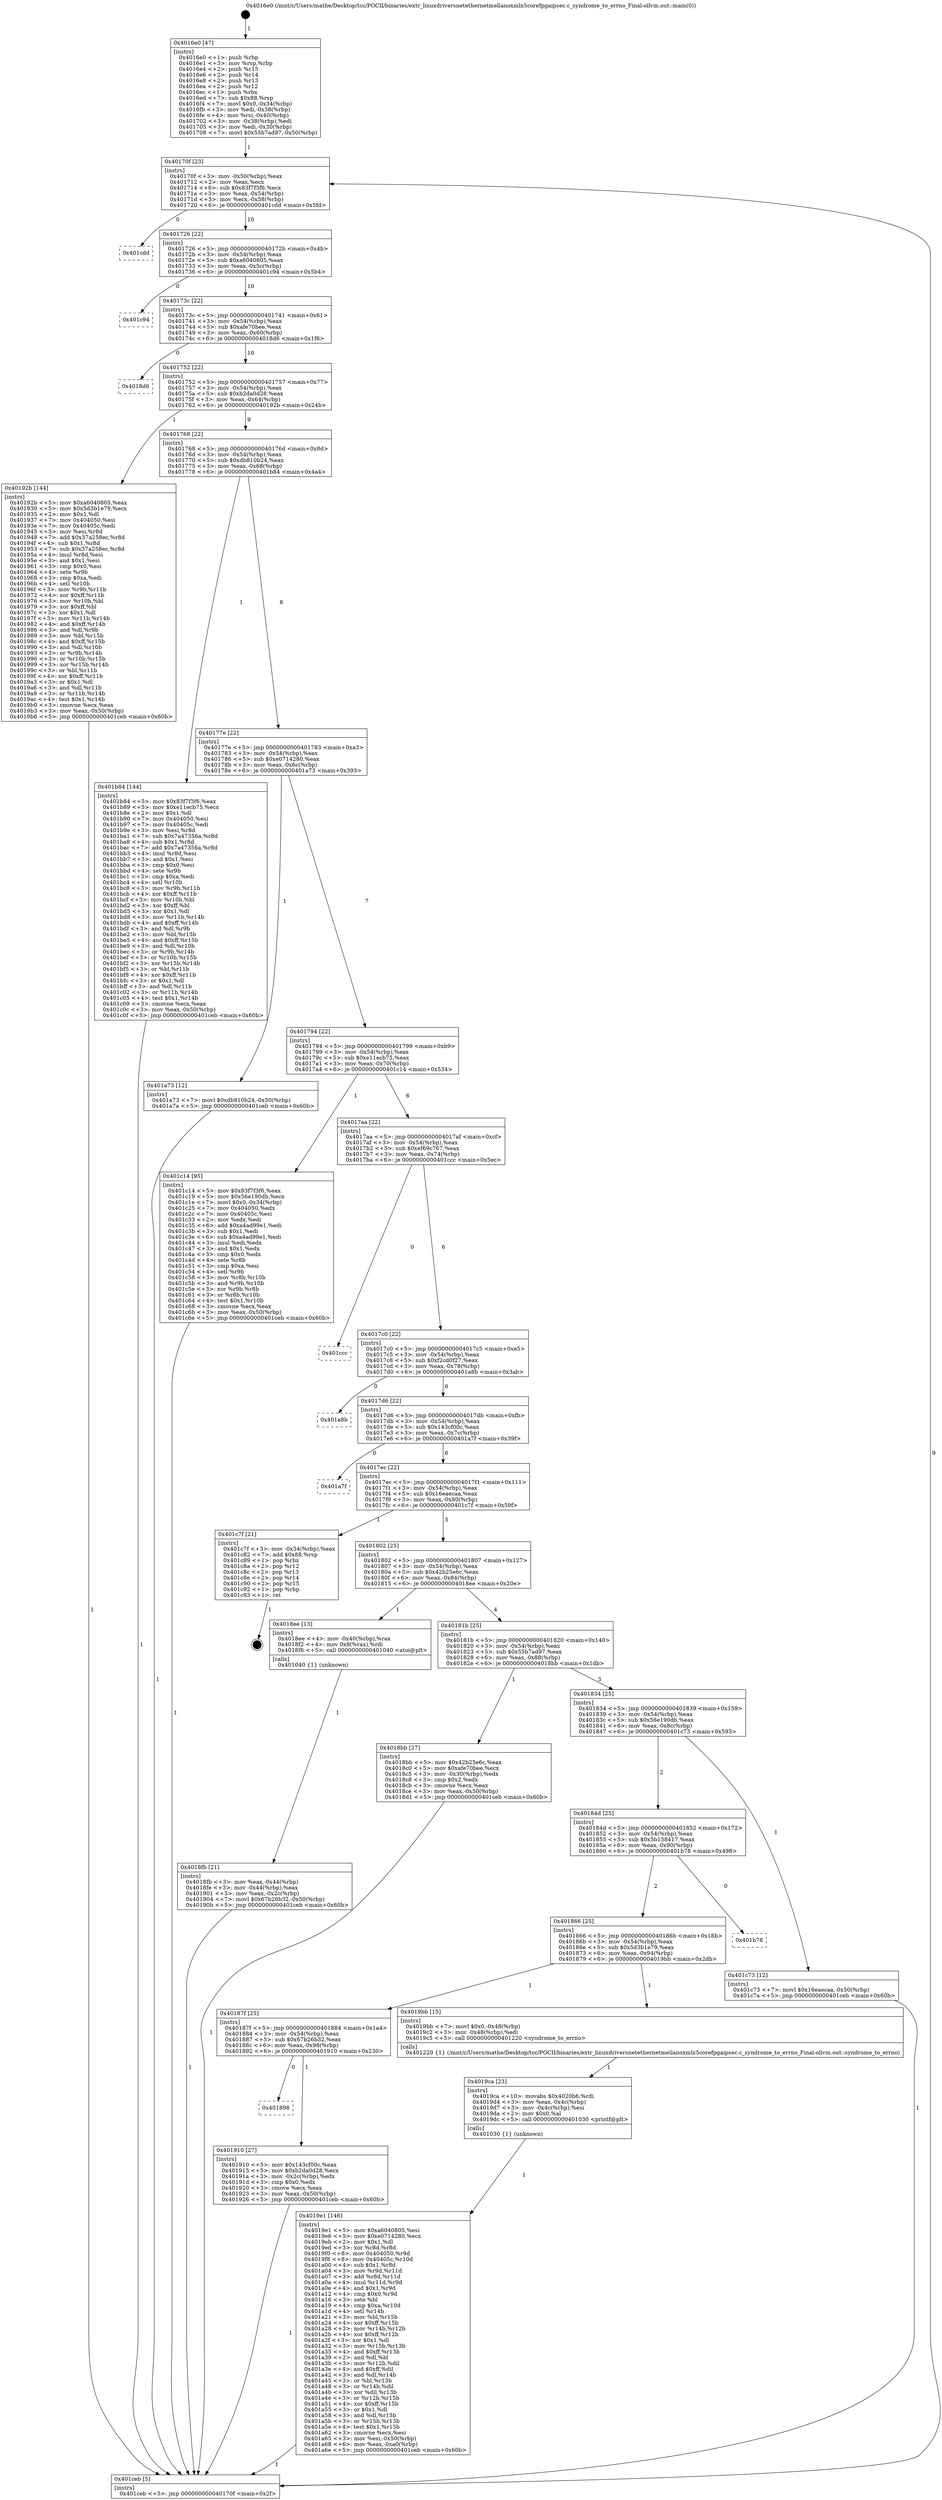 digraph "0x4016e0" {
  label = "0x4016e0 (/mnt/c/Users/mathe/Desktop/tcc/POCII/binaries/extr_linuxdriversnetethernetmellanoxmlx5corefpgaipsec.c_syndrome_to_errno_Final-ollvm.out::main(0))"
  labelloc = "t"
  node[shape=record]

  Entry [label="",width=0.3,height=0.3,shape=circle,fillcolor=black,style=filled]
  "0x40170f" [label="{
     0x40170f [23]\l
     | [instrs]\l
     &nbsp;&nbsp;0x40170f \<+3\>: mov -0x50(%rbp),%eax\l
     &nbsp;&nbsp;0x401712 \<+2\>: mov %eax,%ecx\l
     &nbsp;&nbsp;0x401714 \<+6\>: sub $0x83f7f3f6,%ecx\l
     &nbsp;&nbsp;0x40171a \<+3\>: mov %eax,-0x54(%rbp)\l
     &nbsp;&nbsp;0x40171d \<+3\>: mov %ecx,-0x58(%rbp)\l
     &nbsp;&nbsp;0x401720 \<+6\>: je 0000000000401cdd \<main+0x5fd\>\l
  }"]
  "0x401cdd" [label="{
     0x401cdd\l
  }", style=dashed]
  "0x401726" [label="{
     0x401726 [22]\l
     | [instrs]\l
     &nbsp;&nbsp;0x401726 \<+5\>: jmp 000000000040172b \<main+0x4b\>\l
     &nbsp;&nbsp;0x40172b \<+3\>: mov -0x54(%rbp),%eax\l
     &nbsp;&nbsp;0x40172e \<+5\>: sub $0xa6040805,%eax\l
     &nbsp;&nbsp;0x401733 \<+3\>: mov %eax,-0x5c(%rbp)\l
     &nbsp;&nbsp;0x401736 \<+6\>: je 0000000000401c94 \<main+0x5b4\>\l
  }"]
  Exit [label="",width=0.3,height=0.3,shape=circle,fillcolor=black,style=filled,peripheries=2]
  "0x401c94" [label="{
     0x401c94\l
  }", style=dashed]
  "0x40173c" [label="{
     0x40173c [22]\l
     | [instrs]\l
     &nbsp;&nbsp;0x40173c \<+5\>: jmp 0000000000401741 \<main+0x61\>\l
     &nbsp;&nbsp;0x401741 \<+3\>: mov -0x54(%rbp),%eax\l
     &nbsp;&nbsp;0x401744 \<+5\>: sub $0xafe70bee,%eax\l
     &nbsp;&nbsp;0x401749 \<+3\>: mov %eax,-0x60(%rbp)\l
     &nbsp;&nbsp;0x40174c \<+6\>: je 00000000004018d6 \<main+0x1f6\>\l
  }"]
  "0x4019e1" [label="{
     0x4019e1 [146]\l
     | [instrs]\l
     &nbsp;&nbsp;0x4019e1 \<+5\>: mov $0xa6040805,%esi\l
     &nbsp;&nbsp;0x4019e6 \<+5\>: mov $0xe0714280,%ecx\l
     &nbsp;&nbsp;0x4019eb \<+2\>: mov $0x1,%dl\l
     &nbsp;&nbsp;0x4019ed \<+3\>: xor %r8d,%r8d\l
     &nbsp;&nbsp;0x4019f0 \<+8\>: mov 0x404050,%r9d\l
     &nbsp;&nbsp;0x4019f8 \<+8\>: mov 0x40405c,%r10d\l
     &nbsp;&nbsp;0x401a00 \<+4\>: sub $0x1,%r8d\l
     &nbsp;&nbsp;0x401a04 \<+3\>: mov %r9d,%r11d\l
     &nbsp;&nbsp;0x401a07 \<+3\>: add %r8d,%r11d\l
     &nbsp;&nbsp;0x401a0a \<+4\>: imul %r11d,%r9d\l
     &nbsp;&nbsp;0x401a0e \<+4\>: and $0x1,%r9d\l
     &nbsp;&nbsp;0x401a12 \<+4\>: cmp $0x0,%r9d\l
     &nbsp;&nbsp;0x401a16 \<+3\>: sete %bl\l
     &nbsp;&nbsp;0x401a19 \<+4\>: cmp $0xa,%r10d\l
     &nbsp;&nbsp;0x401a1d \<+4\>: setl %r14b\l
     &nbsp;&nbsp;0x401a21 \<+3\>: mov %bl,%r15b\l
     &nbsp;&nbsp;0x401a24 \<+4\>: xor $0xff,%r15b\l
     &nbsp;&nbsp;0x401a28 \<+3\>: mov %r14b,%r12b\l
     &nbsp;&nbsp;0x401a2b \<+4\>: xor $0xff,%r12b\l
     &nbsp;&nbsp;0x401a2f \<+3\>: xor $0x1,%dl\l
     &nbsp;&nbsp;0x401a32 \<+3\>: mov %r15b,%r13b\l
     &nbsp;&nbsp;0x401a35 \<+4\>: and $0xff,%r13b\l
     &nbsp;&nbsp;0x401a39 \<+2\>: and %dl,%bl\l
     &nbsp;&nbsp;0x401a3b \<+3\>: mov %r12b,%dil\l
     &nbsp;&nbsp;0x401a3e \<+4\>: and $0xff,%dil\l
     &nbsp;&nbsp;0x401a42 \<+3\>: and %dl,%r14b\l
     &nbsp;&nbsp;0x401a45 \<+3\>: or %bl,%r13b\l
     &nbsp;&nbsp;0x401a48 \<+3\>: or %r14b,%dil\l
     &nbsp;&nbsp;0x401a4b \<+3\>: xor %dil,%r13b\l
     &nbsp;&nbsp;0x401a4e \<+3\>: or %r12b,%r15b\l
     &nbsp;&nbsp;0x401a51 \<+4\>: xor $0xff,%r15b\l
     &nbsp;&nbsp;0x401a55 \<+3\>: or $0x1,%dl\l
     &nbsp;&nbsp;0x401a58 \<+3\>: and %dl,%r15b\l
     &nbsp;&nbsp;0x401a5b \<+3\>: or %r15b,%r13b\l
     &nbsp;&nbsp;0x401a5e \<+4\>: test $0x1,%r13b\l
     &nbsp;&nbsp;0x401a62 \<+3\>: cmovne %ecx,%esi\l
     &nbsp;&nbsp;0x401a65 \<+3\>: mov %esi,-0x50(%rbp)\l
     &nbsp;&nbsp;0x401a68 \<+6\>: mov %eax,-0xa0(%rbp)\l
     &nbsp;&nbsp;0x401a6e \<+5\>: jmp 0000000000401ceb \<main+0x60b\>\l
  }"]
  "0x4018d6" [label="{
     0x4018d6\l
  }", style=dashed]
  "0x401752" [label="{
     0x401752 [22]\l
     | [instrs]\l
     &nbsp;&nbsp;0x401752 \<+5\>: jmp 0000000000401757 \<main+0x77\>\l
     &nbsp;&nbsp;0x401757 \<+3\>: mov -0x54(%rbp),%eax\l
     &nbsp;&nbsp;0x40175a \<+5\>: sub $0xb2da0d28,%eax\l
     &nbsp;&nbsp;0x40175f \<+3\>: mov %eax,-0x64(%rbp)\l
     &nbsp;&nbsp;0x401762 \<+6\>: je 000000000040192b \<main+0x24b\>\l
  }"]
  "0x4019ca" [label="{
     0x4019ca [23]\l
     | [instrs]\l
     &nbsp;&nbsp;0x4019ca \<+10\>: movabs $0x4020b6,%rdi\l
     &nbsp;&nbsp;0x4019d4 \<+3\>: mov %eax,-0x4c(%rbp)\l
     &nbsp;&nbsp;0x4019d7 \<+3\>: mov -0x4c(%rbp),%esi\l
     &nbsp;&nbsp;0x4019da \<+2\>: mov $0x0,%al\l
     &nbsp;&nbsp;0x4019dc \<+5\>: call 0000000000401030 \<printf@plt\>\l
     | [calls]\l
     &nbsp;&nbsp;0x401030 \{1\} (unknown)\l
  }"]
  "0x40192b" [label="{
     0x40192b [144]\l
     | [instrs]\l
     &nbsp;&nbsp;0x40192b \<+5\>: mov $0xa6040805,%eax\l
     &nbsp;&nbsp;0x401930 \<+5\>: mov $0x5d3b1e79,%ecx\l
     &nbsp;&nbsp;0x401935 \<+2\>: mov $0x1,%dl\l
     &nbsp;&nbsp;0x401937 \<+7\>: mov 0x404050,%esi\l
     &nbsp;&nbsp;0x40193e \<+7\>: mov 0x40405c,%edi\l
     &nbsp;&nbsp;0x401945 \<+3\>: mov %esi,%r8d\l
     &nbsp;&nbsp;0x401948 \<+7\>: add $0x37a258ec,%r8d\l
     &nbsp;&nbsp;0x40194f \<+4\>: sub $0x1,%r8d\l
     &nbsp;&nbsp;0x401953 \<+7\>: sub $0x37a258ec,%r8d\l
     &nbsp;&nbsp;0x40195a \<+4\>: imul %r8d,%esi\l
     &nbsp;&nbsp;0x40195e \<+3\>: and $0x1,%esi\l
     &nbsp;&nbsp;0x401961 \<+3\>: cmp $0x0,%esi\l
     &nbsp;&nbsp;0x401964 \<+4\>: sete %r9b\l
     &nbsp;&nbsp;0x401968 \<+3\>: cmp $0xa,%edi\l
     &nbsp;&nbsp;0x40196b \<+4\>: setl %r10b\l
     &nbsp;&nbsp;0x40196f \<+3\>: mov %r9b,%r11b\l
     &nbsp;&nbsp;0x401972 \<+4\>: xor $0xff,%r11b\l
     &nbsp;&nbsp;0x401976 \<+3\>: mov %r10b,%bl\l
     &nbsp;&nbsp;0x401979 \<+3\>: xor $0xff,%bl\l
     &nbsp;&nbsp;0x40197c \<+3\>: xor $0x1,%dl\l
     &nbsp;&nbsp;0x40197f \<+3\>: mov %r11b,%r14b\l
     &nbsp;&nbsp;0x401982 \<+4\>: and $0xff,%r14b\l
     &nbsp;&nbsp;0x401986 \<+3\>: and %dl,%r9b\l
     &nbsp;&nbsp;0x401989 \<+3\>: mov %bl,%r15b\l
     &nbsp;&nbsp;0x40198c \<+4\>: and $0xff,%r15b\l
     &nbsp;&nbsp;0x401990 \<+3\>: and %dl,%r10b\l
     &nbsp;&nbsp;0x401993 \<+3\>: or %r9b,%r14b\l
     &nbsp;&nbsp;0x401996 \<+3\>: or %r10b,%r15b\l
     &nbsp;&nbsp;0x401999 \<+3\>: xor %r15b,%r14b\l
     &nbsp;&nbsp;0x40199c \<+3\>: or %bl,%r11b\l
     &nbsp;&nbsp;0x40199f \<+4\>: xor $0xff,%r11b\l
     &nbsp;&nbsp;0x4019a3 \<+3\>: or $0x1,%dl\l
     &nbsp;&nbsp;0x4019a6 \<+3\>: and %dl,%r11b\l
     &nbsp;&nbsp;0x4019a9 \<+3\>: or %r11b,%r14b\l
     &nbsp;&nbsp;0x4019ac \<+4\>: test $0x1,%r14b\l
     &nbsp;&nbsp;0x4019b0 \<+3\>: cmovne %ecx,%eax\l
     &nbsp;&nbsp;0x4019b3 \<+3\>: mov %eax,-0x50(%rbp)\l
     &nbsp;&nbsp;0x4019b6 \<+5\>: jmp 0000000000401ceb \<main+0x60b\>\l
  }"]
  "0x401768" [label="{
     0x401768 [22]\l
     | [instrs]\l
     &nbsp;&nbsp;0x401768 \<+5\>: jmp 000000000040176d \<main+0x8d\>\l
     &nbsp;&nbsp;0x40176d \<+3\>: mov -0x54(%rbp),%eax\l
     &nbsp;&nbsp;0x401770 \<+5\>: sub $0xdb810b24,%eax\l
     &nbsp;&nbsp;0x401775 \<+3\>: mov %eax,-0x68(%rbp)\l
     &nbsp;&nbsp;0x401778 \<+6\>: je 0000000000401b84 \<main+0x4a4\>\l
  }"]
  "0x401898" [label="{
     0x401898\l
  }", style=dashed]
  "0x401b84" [label="{
     0x401b84 [144]\l
     | [instrs]\l
     &nbsp;&nbsp;0x401b84 \<+5\>: mov $0x83f7f3f6,%eax\l
     &nbsp;&nbsp;0x401b89 \<+5\>: mov $0xe11ecb75,%ecx\l
     &nbsp;&nbsp;0x401b8e \<+2\>: mov $0x1,%dl\l
     &nbsp;&nbsp;0x401b90 \<+7\>: mov 0x404050,%esi\l
     &nbsp;&nbsp;0x401b97 \<+7\>: mov 0x40405c,%edi\l
     &nbsp;&nbsp;0x401b9e \<+3\>: mov %esi,%r8d\l
     &nbsp;&nbsp;0x401ba1 \<+7\>: sub $0x7a47356a,%r8d\l
     &nbsp;&nbsp;0x401ba8 \<+4\>: sub $0x1,%r8d\l
     &nbsp;&nbsp;0x401bac \<+7\>: add $0x7a47356a,%r8d\l
     &nbsp;&nbsp;0x401bb3 \<+4\>: imul %r8d,%esi\l
     &nbsp;&nbsp;0x401bb7 \<+3\>: and $0x1,%esi\l
     &nbsp;&nbsp;0x401bba \<+3\>: cmp $0x0,%esi\l
     &nbsp;&nbsp;0x401bbd \<+4\>: sete %r9b\l
     &nbsp;&nbsp;0x401bc1 \<+3\>: cmp $0xa,%edi\l
     &nbsp;&nbsp;0x401bc4 \<+4\>: setl %r10b\l
     &nbsp;&nbsp;0x401bc8 \<+3\>: mov %r9b,%r11b\l
     &nbsp;&nbsp;0x401bcb \<+4\>: xor $0xff,%r11b\l
     &nbsp;&nbsp;0x401bcf \<+3\>: mov %r10b,%bl\l
     &nbsp;&nbsp;0x401bd2 \<+3\>: xor $0xff,%bl\l
     &nbsp;&nbsp;0x401bd5 \<+3\>: xor $0x1,%dl\l
     &nbsp;&nbsp;0x401bd8 \<+3\>: mov %r11b,%r14b\l
     &nbsp;&nbsp;0x401bdb \<+4\>: and $0xff,%r14b\l
     &nbsp;&nbsp;0x401bdf \<+3\>: and %dl,%r9b\l
     &nbsp;&nbsp;0x401be2 \<+3\>: mov %bl,%r15b\l
     &nbsp;&nbsp;0x401be5 \<+4\>: and $0xff,%r15b\l
     &nbsp;&nbsp;0x401be9 \<+3\>: and %dl,%r10b\l
     &nbsp;&nbsp;0x401bec \<+3\>: or %r9b,%r14b\l
     &nbsp;&nbsp;0x401bef \<+3\>: or %r10b,%r15b\l
     &nbsp;&nbsp;0x401bf2 \<+3\>: xor %r15b,%r14b\l
     &nbsp;&nbsp;0x401bf5 \<+3\>: or %bl,%r11b\l
     &nbsp;&nbsp;0x401bf8 \<+4\>: xor $0xff,%r11b\l
     &nbsp;&nbsp;0x401bfc \<+3\>: or $0x1,%dl\l
     &nbsp;&nbsp;0x401bff \<+3\>: and %dl,%r11b\l
     &nbsp;&nbsp;0x401c02 \<+3\>: or %r11b,%r14b\l
     &nbsp;&nbsp;0x401c05 \<+4\>: test $0x1,%r14b\l
     &nbsp;&nbsp;0x401c09 \<+3\>: cmovne %ecx,%eax\l
     &nbsp;&nbsp;0x401c0c \<+3\>: mov %eax,-0x50(%rbp)\l
     &nbsp;&nbsp;0x401c0f \<+5\>: jmp 0000000000401ceb \<main+0x60b\>\l
  }"]
  "0x40177e" [label="{
     0x40177e [22]\l
     | [instrs]\l
     &nbsp;&nbsp;0x40177e \<+5\>: jmp 0000000000401783 \<main+0xa3\>\l
     &nbsp;&nbsp;0x401783 \<+3\>: mov -0x54(%rbp),%eax\l
     &nbsp;&nbsp;0x401786 \<+5\>: sub $0xe0714280,%eax\l
     &nbsp;&nbsp;0x40178b \<+3\>: mov %eax,-0x6c(%rbp)\l
     &nbsp;&nbsp;0x40178e \<+6\>: je 0000000000401a73 \<main+0x393\>\l
  }"]
  "0x401910" [label="{
     0x401910 [27]\l
     | [instrs]\l
     &nbsp;&nbsp;0x401910 \<+5\>: mov $0x143cf00c,%eax\l
     &nbsp;&nbsp;0x401915 \<+5\>: mov $0xb2da0d28,%ecx\l
     &nbsp;&nbsp;0x40191a \<+3\>: mov -0x2c(%rbp),%edx\l
     &nbsp;&nbsp;0x40191d \<+3\>: cmp $0x0,%edx\l
     &nbsp;&nbsp;0x401920 \<+3\>: cmove %ecx,%eax\l
     &nbsp;&nbsp;0x401923 \<+3\>: mov %eax,-0x50(%rbp)\l
     &nbsp;&nbsp;0x401926 \<+5\>: jmp 0000000000401ceb \<main+0x60b\>\l
  }"]
  "0x401a73" [label="{
     0x401a73 [12]\l
     | [instrs]\l
     &nbsp;&nbsp;0x401a73 \<+7\>: movl $0xdb810b24,-0x50(%rbp)\l
     &nbsp;&nbsp;0x401a7a \<+5\>: jmp 0000000000401ceb \<main+0x60b\>\l
  }"]
  "0x401794" [label="{
     0x401794 [22]\l
     | [instrs]\l
     &nbsp;&nbsp;0x401794 \<+5\>: jmp 0000000000401799 \<main+0xb9\>\l
     &nbsp;&nbsp;0x401799 \<+3\>: mov -0x54(%rbp),%eax\l
     &nbsp;&nbsp;0x40179c \<+5\>: sub $0xe11ecb75,%eax\l
     &nbsp;&nbsp;0x4017a1 \<+3\>: mov %eax,-0x70(%rbp)\l
     &nbsp;&nbsp;0x4017a4 \<+6\>: je 0000000000401c14 \<main+0x534\>\l
  }"]
  "0x40187f" [label="{
     0x40187f [25]\l
     | [instrs]\l
     &nbsp;&nbsp;0x40187f \<+5\>: jmp 0000000000401884 \<main+0x1a4\>\l
     &nbsp;&nbsp;0x401884 \<+3\>: mov -0x54(%rbp),%eax\l
     &nbsp;&nbsp;0x401887 \<+5\>: sub $0x67b26b32,%eax\l
     &nbsp;&nbsp;0x40188c \<+6\>: mov %eax,-0x98(%rbp)\l
     &nbsp;&nbsp;0x401892 \<+6\>: je 0000000000401910 \<main+0x230\>\l
  }"]
  "0x401c14" [label="{
     0x401c14 [95]\l
     | [instrs]\l
     &nbsp;&nbsp;0x401c14 \<+5\>: mov $0x83f7f3f6,%eax\l
     &nbsp;&nbsp;0x401c19 \<+5\>: mov $0x56e190db,%ecx\l
     &nbsp;&nbsp;0x401c1e \<+7\>: movl $0x0,-0x34(%rbp)\l
     &nbsp;&nbsp;0x401c25 \<+7\>: mov 0x404050,%edx\l
     &nbsp;&nbsp;0x401c2c \<+7\>: mov 0x40405c,%esi\l
     &nbsp;&nbsp;0x401c33 \<+2\>: mov %edx,%edi\l
     &nbsp;&nbsp;0x401c35 \<+6\>: add $0xa4ad99e1,%edi\l
     &nbsp;&nbsp;0x401c3b \<+3\>: sub $0x1,%edi\l
     &nbsp;&nbsp;0x401c3e \<+6\>: sub $0xa4ad99e1,%edi\l
     &nbsp;&nbsp;0x401c44 \<+3\>: imul %edi,%edx\l
     &nbsp;&nbsp;0x401c47 \<+3\>: and $0x1,%edx\l
     &nbsp;&nbsp;0x401c4a \<+3\>: cmp $0x0,%edx\l
     &nbsp;&nbsp;0x401c4d \<+4\>: sete %r8b\l
     &nbsp;&nbsp;0x401c51 \<+3\>: cmp $0xa,%esi\l
     &nbsp;&nbsp;0x401c54 \<+4\>: setl %r9b\l
     &nbsp;&nbsp;0x401c58 \<+3\>: mov %r8b,%r10b\l
     &nbsp;&nbsp;0x401c5b \<+3\>: and %r9b,%r10b\l
     &nbsp;&nbsp;0x401c5e \<+3\>: xor %r9b,%r8b\l
     &nbsp;&nbsp;0x401c61 \<+3\>: or %r8b,%r10b\l
     &nbsp;&nbsp;0x401c64 \<+4\>: test $0x1,%r10b\l
     &nbsp;&nbsp;0x401c68 \<+3\>: cmovne %ecx,%eax\l
     &nbsp;&nbsp;0x401c6b \<+3\>: mov %eax,-0x50(%rbp)\l
     &nbsp;&nbsp;0x401c6e \<+5\>: jmp 0000000000401ceb \<main+0x60b\>\l
  }"]
  "0x4017aa" [label="{
     0x4017aa [22]\l
     | [instrs]\l
     &nbsp;&nbsp;0x4017aa \<+5\>: jmp 00000000004017af \<main+0xcf\>\l
     &nbsp;&nbsp;0x4017af \<+3\>: mov -0x54(%rbp),%eax\l
     &nbsp;&nbsp;0x4017b2 \<+5\>: sub $0xef69c767,%eax\l
     &nbsp;&nbsp;0x4017b7 \<+3\>: mov %eax,-0x74(%rbp)\l
     &nbsp;&nbsp;0x4017ba \<+6\>: je 0000000000401ccc \<main+0x5ec\>\l
  }"]
  "0x4019bb" [label="{
     0x4019bb [15]\l
     | [instrs]\l
     &nbsp;&nbsp;0x4019bb \<+7\>: movl $0x0,-0x48(%rbp)\l
     &nbsp;&nbsp;0x4019c2 \<+3\>: mov -0x48(%rbp),%edi\l
     &nbsp;&nbsp;0x4019c5 \<+5\>: call 0000000000401220 \<syndrome_to_errno\>\l
     | [calls]\l
     &nbsp;&nbsp;0x401220 \{1\} (/mnt/c/Users/mathe/Desktop/tcc/POCII/binaries/extr_linuxdriversnetethernetmellanoxmlx5corefpgaipsec.c_syndrome_to_errno_Final-ollvm.out::syndrome_to_errno)\l
  }"]
  "0x401ccc" [label="{
     0x401ccc\l
  }", style=dashed]
  "0x4017c0" [label="{
     0x4017c0 [22]\l
     | [instrs]\l
     &nbsp;&nbsp;0x4017c0 \<+5\>: jmp 00000000004017c5 \<main+0xe5\>\l
     &nbsp;&nbsp;0x4017c5 \<+3\>: mov -0x54(%rbp),%eax\l
     &nbsp;&nbsp;0x4017c8 \<+5\>: sub $0xf2cd0f27,%eax\l
     &nbsp;&nbsp;0x4017cd \<+3\>: mov %eax,-0x78(%rbp)\l
     &nbsp;&nbsp;0x4017d0 \<+6\>: je 0000000000401a8b \<main+0x3ab\>\l
  }"]
  "0x401866" [label="{
     0x401866 [25]\l
     | [instrs]\l
     &nbsp;&nbsp;0x401866 \<+5\>: jmp 000000000040186b \<main+0x18b\>\l
     &nbsp;&nbsp;0x40186b \<+3\>: mov -0x54(%rbp),%eax\l
     &nbsp;&nbsp;0x40186e \<+5\>: sub $0x5d3b1e79,%eax\l
     &nbsp;&nbsp;0x401873 \<+6\>: mov %eax,-0x94(%rbp)\l
     &nbsp;&nbsp;0x401879 \<+6\>: je 00000000004019bb \<main+0x2db\>\l
  }"]
  "0x401a8b" [label="{
     0x401a8b\l
  }", style=dashed]
  "0x4017d6" [label="{
     0x4017d6 [22]\l
     | [instrs]\l
     &nbsp;&nbsp;0x4017d6 \<+5\>: jmp 00000000004017db \<main+0xfb\>\l
     &nbsp;&nbsp;0x4017db \<+3\>: mov -0x54(%rbp),%eax\l
     &nbsp;&nbsp;0x4017de \<+5\>: sub $0x143cf00c,%eax\l
     &nbsp;&nbsp;0x4017e3 \<+3\>: mov %eax,-0x7c(%rbp)\l
     &nbsp;&nbsp;0x4017e6 \<+6\>: je 0000000000401a7f \<main+0x39f\>\l
  }"]
  "0x401b78" [label="{
     0x401b78\l
  }", style=dashed]
  "0x401a7f" [label="{
     0x401a7f\l
  }", style=dashed]
  "0x4017ec" [label="{
     0x4017ec [22]\l
     | [instrs]\l
     &nbsp;&nbsp;0x4017ec \<+5\>: jmp 00000000004017f1 \<main+0x111\>\l
     &nbsp;&nbsp;0x4017f1 \<+3\>: mov -0x54(%rbp),%eax\l
     &nbsp;&nbsp;0x4017f4 \<+5\>: sub $0x16eaecaa,%eax\l
     &nbsp;&nbsp;0x4017f9 \<+3\>: mov %eax,-0x80(%rbp)\l
     &nbsp;&nbsp;0x4017fc \<+6\>: je 0000000000401c7f \<main+0x59f\>\l
  }"]
  "0x40184d" [label="{
     0x40184d [25]\l
     | [instrs]\l
     &nbsp;&nbsp;0x40184d \<+5\>: jmp 0000000000401852 \<main+0x172\>\l
     &nbsp;&nbsp;0x401852 \<+3\>: mov -0x54(%rbp),%eax\l
     &nbsp;&nbsp;0x401855 \<+5\>: sub $0x5b158417,%eax\l
     &nbsp;&nbsp;0x40185a \<+6\>: mov %eax,-0x90(%rbp)\l
     &nbsp;&nbsp;0x401860 \<+6\>: je 0000000000401b78 \<main+0x498\>\l
  }"]
  "0x401c7f" [label="{
     0x401c7f [21]\l
     | [instrs]\l
     &nbsp;&nbsp;0x401c7f \<+3\>: mov -0x34(%rbp),%eax\l
     &nbsp;&nbsp;0x401c82 \<+7\>: add $0x88,%rsp\l
     &nbsp;&nbsp;0x401c89 \<+1\>: pop %rbx\l
     &nbsp;&nbsp;0x401c8a \<+2\>: pop %r12\l
     &nbsp;&nbsp;0x401c8c \<+2\>: pop %r13\l
     &nbsp;&nbsp;0x401c8e \<+2\>: pop %r14\l
     &nbsp;&nbsp;0x401c90 \<+2\>: pop %r15\l
     &nbsp;&nbsp;0x401c92 \<+1\>: pop %rbp\l
     &nbsp;&nbsp;0x401c93 \<+1\>: ret\l
  }"]
  "0x401802" [label="{
     0x401802 [25]\l
     | [instrs]\l
     &nbsp;&nbsp;0x401802 \<+5\>: jmp 0000000000401807 \<main+0x127\>\l
     &nbsp;&nbsp;0x401807 \<+3\>: mov -0x54(%rbp),%eax\l
     &nbsp;&nbsp;0x40180a \<+5\>: sub $0x42b25e6c,%eax\l
     &nbsp;&nbsp;0x40180f \<+6\>: mov %eax,-0x84(%rbp)\l
     &nbsp;&nbsp;0x401815 \<+6\>: je 00000000004018ee \<main+0x20e\>\l
  }"]
  "0x401c73" [label="{
     0x401c73 [12]\l
     | [instrs]\l
     &nbsp;&nbsp;0x401c73 \<+7\>: movl $0x16eaecaa,-0x50(%rbp)\l
     &nbsp;&nbsp;0x401c7a \<+5\>: jmp 0000000000401ceb \<main+0x60b\>\l
  }"]
  "0x4018ee" [label="{
     0x4018ee [13]\l
     | [instrs]\l
     &nbsp;&nbsp;0x4018ee \<+4\>: mov -0x40(%rbp),%rax\l
     &nbsp;&nbsp;0x4018f2 \<+4\>: mov 0x8(%rax),%rdi\l
     &nbsp;&nbsp;0x4018f6 \<+5\>: call 0000000000401040 \<atoi@plt\>\l
     | [calls]\l
     &nbsp;&nbsp;0x401040 \{1\} (unknown)\l
  }"]
  "0x40181b" [label="{
     0x40181b [25]\l
     | [instrs]\l
     &nbsp;&nbsp;0x40181b \<+5\>: jmp 0000000000401820 \<main+0x140\>\l
     &nbsp;&nbsp;0x401820 \<+3\>: mov -0x54(%rbp),%eax\l
     &nbsp;&nbsp;0x401823 \<+5\>: sub $0x55b7ad97,%eax\l
     &nbsp;&nbsp;0x401828 \<+6\>: mov %eax,-0x88(%rbp)\l
     &nbsp;&nbsp;0x40182e \<+6\>: je 00000000004018bb \<main+0x1db\>\l
  }"]
  "0x4018fb" [label="{
     0x4018fb [21]\l
     | [instrs]\l
     &nbsp;&nbsp;0x4018fb \<+3\>: mov %eax,-0x44(%rbp)\l
     &nbsp;&nbsp;0x4018fe \<+3\>: mov -0x44(%rbp),%eax\l
     &nbsp;&nbsp;0x401901 \<+3\>: mov %eax,-0x2c(%rbp)\l
     &nbsp;&nbsp;0x401904 \<+7\>: movl $0x67b26b32,-0x50(%rbp)\l
     &nbsp;&nbsp;0x40190b \<+5\>: jmp 0000000000401ceb \<main+0x60b\>\l
  }"]
  "0x4018bb" [label="{
     0x4018bb [27]\l
     | [instrs]\l
     &nbsp;&nbsp;0x4018bb \<+5\>: mov $0x42b25e6c,%eax\l
     &nbsp;&nbsp;0x4018c0 \<+5\>: mov $0xafe70bee,%ecx\l
     &nbsp;&nbsp;0x4018c5 \<+3\>: mov -0x30(%rbp),%edx\l
     &nbsp;&nbsp;0x4018c8 \<+3\>: cmp $0x2,%edx\l
     &nbsp;&nbsp;0x4018cb \<+3\>: cmovne %ecx,%eax\l
     &nbsp;&nbsp;0x4018ce \<+3\>: mov %eax,-0x50(%rbp)\l
     &nbsp;&nbsp;0x4018d1 \<+5\>: jmp 0000000000401ceb \<main+0x60b\>\l
  }"]
  "0x401834" [label="{
     0x401834 [25]\l
     | [instrs]\l
     &nbsp;&nbsp;0x401834 \<+5\>: jmp 0000000000401839 \<main+0x159\>\l
     &nbsp;&nbsp;0x401839 \<+3\>: mov -0x54(%rbp),%eax\l
     &nbsp;&nbsp;0x40183c \<+5\>: sub $0x56e190db,%eax\l
     &nbsp;&nbsp;0x401841 \<+6\>: mov %eax,-0x8c(%rbp)\l
     &nbsp;&nbsp;0x401847 \<+6\>: je 0000000000401c73 \<main+0x593\>\l
  }"]
  "0x401ceb" [label="{
     0x401ceb [5]\l
     | [instrs]\l
     &nbsp;&nbsp;0x401ceb \<+5\>: jmp 000000000040170f \<main+0x2f\>\l
  }"]
  "0x4016e0" [label="{
     0x4016e0 [47]\l
     | [instrs]\l
     &nbsp;&nbsp;0x4016e0 \<+1\>: push %rbp\l
     &nbsp;&nbsp;0x4016e1 \<+3\>: mov %rsp,%rbp\l
     &nbsp;&nbsp;0x4016e4 \<+2\>: push %r15\l
     &nbsp;&nbsp;0x4016e6 \<+2\>: push %r14\l
     &nbsp;&nbsp;0x4016e8 \<+2\>: push %r13\l
     &nbsp;&nbsp;0x4016ea \<+2\>: push %r12\l
     &nbsp;&nbsp;0x4016ec \<+1\>: push %rbx\l
     &nbsp;&nbsp;0x4016ed \<+7\>: sub $0x88,%rsp\l
     &nbsp;&nbsp;0x4016f4 \<+7\>: movl $0x0,-0x34(%rbp)\l
     &nbsp;&nbsp;0x4016fb \<+3\>: mov %edi,-0x38(%rbp)\l
     &nbsp;&nbsp;0x4016fe \<+4\>: mov %rsi,-0x40(%rbp)\l
     &nbsp;&nbsp;0x401702 \<+3\>: mov -0x38(%rbp),%edi\l
     &nbsp;&nbsp;0x401705 \<+3\>: mov %edi,-0x30(%rbp)\l
     &nbsp;&nbsp;0x401708 \<+7\>: movl $0x55b7ad97,-0x50(%rbp)\l
  }"]
  Entry -> "0x4016e0" [label=" 1"]
  "0x40170f" -> "0x401cdd" [label=" 0"]
  "0x40170f" -> "0x401726" [label=" 10"]
  "0x401c7f" -> Exit [label=" 1"]
  "0x401726" -> "0x401c94" [label=" 0"]
  "0x401726" -> "0x40173c" [label=" 10"]
  "0x401c73" -> "0x401ceb" [label=" 1"]
  "0x40173c" -> "0x4018d6" [label=" 0"]
  "0x40173c" -> "0x401752" [label=" 10"]
  "0x401c14" -> "0x401ceb" [label=" 1"]
  "0x401752" -> "0x40192b" [label=" 1"]
  "0x401752" -> "0x401768" [label=" 9"]
  "0x401b84" -> "0x401ceb" [label=" 1"]
  "0x401768" -> "0x401b84" [label=" 1"]
  "0x401768" -> "0x40177e" [label=" 8"]
  "0x401a73" -> "0x401ceb" [label=" 1"]
  "0x40177e" -> "0x401a73" [label=" 1"]
  "0x40177e" -> "0x401794" [label=" 7"]
  "0x4019e1" -> "0x401ceb" [label=" 1"]
  "0x401794" -> "0x401c14" [label=" 1"]
  "0x401794" -> "0x4017aa" [label=" 6"]
  "0x4019bb" -> "0x4019ca" [label=" 1"]
  "0x4017aa" -> "0x401ccc" [label=" 0"]
  "0x4017aa" -> "0x4017c0" [label=" 6"]
  "0x40192b" -> "0x401ceb" [label=" 1"]
  "0x4017c0" -> "0x401a8b" [label=" 0"]
  "0x4017c0" -> "0x4017d6" [label=" 6"]
  "0x40187f" -> "0x401898" [label=" 0"]
  "0x4017d6" -> "0x401a7f" [label=" 0"]
  "0x4017d6" -> "0x4017ec" [label=" 6"]
  "0x40187f" -> "0x401910" [label=" 1"]
  "0x4017ec" -> "0x401c7f" [label=" 1"]
  "0x4017ec" -> "0x401802" [label=" 5"]
  "0x401866" -> "0x40187f" [label=" 1"]
  "0x401802" -> "0x4018ee" [label=" 1"]
  "0x401802" -> "0x40181b" [label=" 4"]
  "0x401866" -> "0x4019bb" [label=" 1"]
  "0x40181b" -> "0x4018bb" [label=" 1"]
  "0x40181b" -> "0x401834" [label=" 3"]
  "0x4018bb" -> "0x401ceb" [label=" 1"]
  "0x4016e0" -> "0x40170f" [label=" 1"]
  "0x401ceb" -> "0x40170f" [label=" 9"]
  "0x4018ee" -> "0x4018fb" [label=" 1"]
  "0x4018fb" -> "0x401ceb" [label=" 1"]
  "0x401910" -> "0x401ceb" [label=" 1"]
  "0x401834" -> "0x401c73" [label=" 1"]
  "0x401834" -> "0x40184d" [label=" 2"]
  "0x4019ca" -> "0x4019e1" [label=" 1"]
  "0x40184d" -> "0x401b78" [label=" 0"]
  "0x40184d" -> "0x401866" [label=" 2"]
}
